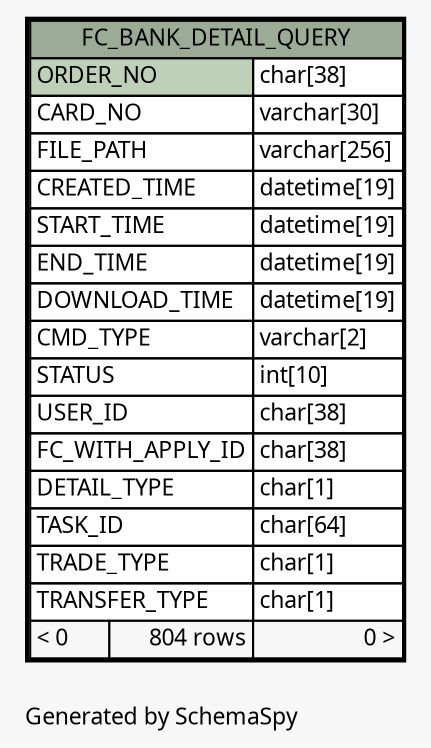 // dot 2.26.0 on Linux 2.6.32-504.8.1.el6.x86_64
// SchemaSpy rev Unknown
digraph "oneDegreeRelationshipsDiagram" {
  graph [
    rankdir="RL"
    bgcolor="#f7f7f7"
    label="\nGenerated by SchemaSpy"
    labeljust="l"
    nodesep="0.18"
    ranksep="0.46"
    fontname="Microsoft YaHei"
    fontsize="11"
  ];
  node [
    fontname="Microsoft YaHei"
    fontsize="11"
    shape="plaintext"
  ];
  edge [
    arrowsize="0.8"
  ];
  "FC_BANK_DETAIL_QUERY" [
    label=<
    <TABLE BORDER="2" CELLBORDER="1" CELLSPACING="0" BGCOLOR="#ffffff">
      <TR><TD COLSPAN="3" BGCOLOR="#9bab96" ALIGN="CENTER">FC_BANK_DETAIL_QUERY</TD></TR>
      <TR><TD PORT="ORDER_NO" COLSPAN="2" BGCOLOR="#bed1b8" ALIGN="LEFT">ORDER_NO</TD><TD PORT="ORDER_NO.type" ALIGN="LEFT">char[38]</TD></TR>
      <TR><TD PORT="CARD_NO" COLSPAN="2" ALIGN="LEFT">CARD_NO</TD><TD PORT="CARD_NO.type" ALIGN="LEFT">varchar[30]</TD></TR>
      <TR><TD PORT="FILE_PATH" COLSPAN="2" ALIGN="LEFT">FILE_PATH</TD><TD PORT="FILE_PATH.type" ALIGN="LEFT">varchar[256]</TD></TR>
      <TR><TD PORT="CREATED_TIME" COLSPAN="2" ALIGN="LEFT">CREATED_TIME</TD><TD PORT="CREATED_TIME.type" ALIGN="LEFT">datetime[19]</TD></TR>
      <TR><TD PORT="START_TIME" COLSPAN="2" ALIGN="LEFT">START_TIME</TD><TD PORT="START_TIME.type" ALIGN="LEFT">datetime[19]</TD></TR>
      <TR><TD PORT="END_TIME" COLSPAN="2" ALIGN="LEFT">END_TIME</TD><TD PORT="END_TIME.type" ALIGN="LEFT">datetime[19]</TD></TR>
      <TR><TD PORT="DOWNLOAD_TIME" COLSPAN="2" ALIGN="LEFT">DOWNLOAD_TIME</TD><TD PORT="DOWNLOAD_TIME.type" ALIGN="LEFT">datetime[19]</TD></TR>
      <TR><TD PORT="CMD_TYPE" COLSPAN="2" ALIGN="LEFT">CMD_TYPE</TD><TD PORT="CMD_TYPE.type" ALIGN="LEFT">varchar[2]</TD></TR>
      <TR><TD PORT="STATUS" COLSPAN="2" ALIGN="LEFT">STATUS</TD><TD PORT="STATUS.type" ALIGN="LEFT">int[10]</TD></TR>
      <TR><TD PORT="USER_ID" COLSPAN="2" ALIGN="LEFT">USER_ID</TD><TD PORT="USER_ID.type" ALIGN="LEFT">char[38]</TD></TR>
      <TR><TD PORT="FC_WITH_APPLY_ID" COLSPAN="2" ALIGN="LEFT">FC_WITH_APPLY_ID</TD><TD PORT="FC_WITH_APPLY_ID.type" ALIGN="LEFT">char[38]</TD></TR>
      <TR><TD PORT="DETAIL_TYPE" COLSPAN="2" ALIGN="LEFT">DETAIL_TYPE</TD><TD PORT="DETAIL_TYPE.type" ALIGN="LEFT">char[1]</TD></TR>
      <TR><TD PORT="TASK_ID" COLSPAN="2" ALIGN="LEFT">TASK_ID</TD><TD PORT="TASK_ID.type" ALIGN="LEFT">char[64]</TD></TR>
      <TR><TD PORT="TRADE_TYPE" COLSPAN="2" ALIGN="LEFT">TRADE_TYPE</TD><TD PORT="TRADE_TYPE.type" ALIGN="LEFT">char[1]</TD></TR>
      <TR><TD PORT="TRANSFER_TYPE" COLSPAN="2" ALIGN="LEFT">TRANSFER_TYPE</TD><TD PORT="TRANSFER_TYPE.type" ALIGN="LEFT">char[1]</TD></TR>
      <TR><TD ALIGN="LEFT" BGCOLOR="#f7f7f7">&lt; 0</TD><TD ALIGN="RIGHT" BGCOLOR="#f7f7f7">804 rows</TD><TD ALIGN="RIGHT" BGCOLOR="#f7f7f7">0 &gt;</TD></TR>
    </TABLE>>
    URL="FC_BANK_DETAIL_QUERY.html"
    tooltip="FC_BANK_DETAIL_QUERY"
  ];
}
